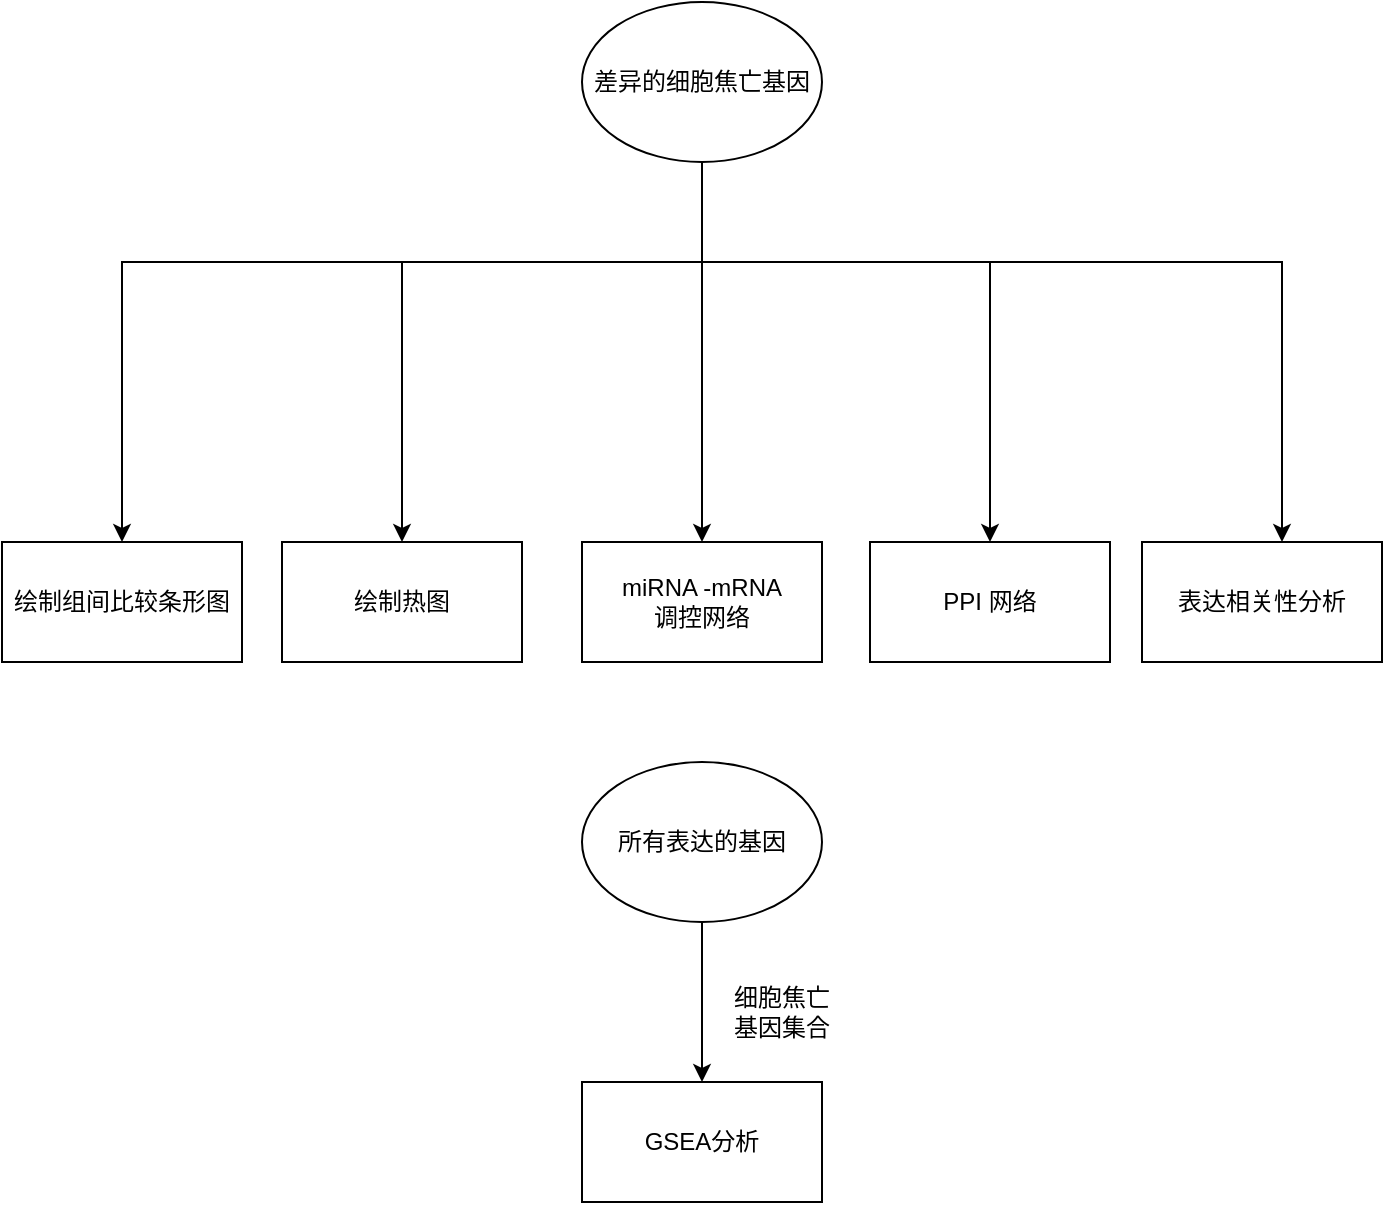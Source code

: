 <mxfile version="20.2.3" type="github">
  <diagram id="SdH8h33Is6mAPDRDJcAD" name="第 1 页">
    <mxGraphModel dx="1422" dy="762" grid="1" gridSize="10" guides="1" tooltips="1" connect="1" arrows="1" fold="1" page="1" pageScale="1" pageWidth="827" pageHeight="1169" math="0" shadow="0">
      <root>
        <mxCell id="0" />
        <mxCell id="1" parent="0" />
        <mxCell id="hQWNEwoph8FkXcu4VqdX-6" value="" style="edgeStyle=orthogonalEdgeStyle;rounded=0;orthogonalLoop=1;jettySize=auto;html=1;" edge="1" parent="1" source="hQWNEwoph8FkXcu4VqdX-4" target="hQWNEwoph8FkXcu4VqdX-5">
          <mxGeometry relative="1" as="geometry">
            <Array as="points">
              <mxPoint x="460" y="170" />
              <mxPoint x="310" y="170" />
            </Array>
          </mxGeometry>
        </mxCell>
        <mxCell id="hQWNEwoph8FkXcu4VqdX-8" value="" style="edgeStyle=orthogonalEdgeStyle;rounded=0;orthogonalLoop=1;jettySize=auto;html=1;" edge="1" parent="1" source="hQWNEwoph8FkXcu4VqdX-4" target="hQWNEwoph8FkXcu4VqdX-7">
          <mxGeometry relative="1" as="geometry" />
        </mxCell>
        <mxCell id="hQWNEwoph8FkXcu4VqdX-17" value="" style="edgeStyle=orthogonalEdgeStyle;rounded=0;orthogonalLoop=1;jettySize=auto;html=1;" edge="1" parent="1" source="hQWNEwoph8FkXcu4VqdX-4" target="hQWNEwoph8FkXcu4VqdX-16">
          <mxGeometry relative="1" as="geometry">
            <Array as="points">
              <mxPoint x="460" y="170" />
              <mxPoint x="604" y="170" />
            </Array>
          </mxGeometry>
        </mxCell>
        <mxCell id="hQWNEwoph8FkXcu4VqdX-19" value="" style="edgeStyle=orthogonalEdgeStyle;rounded=0;orthogonalLoop=1;jettySize=auto;html=1;" edge="1" parent="1" source="hQWNEwoph8FkXcu4VqdX-4" target="hQWNEwoph8FkXcu4VqdX-18">
          <mxGeometry relative="1" as="geometry">
            <Array as="points">
              <mxPoint x="460" y="170" />
              <mxPoint x="170" y="170" />
            </Array>
          </mxGeometry>
        </mxCell>
        <mxCell id="hQWNEwoph8FkXcu4VqdX-21" value="" style="edgeStyle=orthogonalEdgeStyle;rounded=0;orthogonalLoop=1;jettySize=auto;html=1;" edge="1" parent="1" source="hQWNEwoph8FkXcu4VqdX-4" target="hQWNEwoph8FkXcu4VqdX-20">
          <mxGeometry relative="1" as="geometry">
            <Array as="points">
              <mxPoint x="460" y="170" />
              <mxPoint x="750" y="170" />
            </Array>
          </mxGeometry>
        </mxCell>
        <mxCell id="hQWNEwoph8FkXcu4VqdX-4" value="差异的细胞焦亡基因" style="ellipse;whiteSpace=wrap;html=1;" vertex="1" parent="1">
          <mxGeometry x="400" y="40" width="120" height="80" as="geometry" />
        </mxCell>
        <mxCell id="hQWNEwoph8FkXcu4VqdX-5" value="绘制热图" style="whiteSpace=wrap;html=1;" vertex="1" parent="1">
          <mxGeometry x="250" y="310" width="120" height="60" as="geometry" />
        </mxCell>
        <mxCell id="hQWNEwoph8FkXcu4VqdX-7" value="miRNA -mRNA &lt;br&gt;调控网络" style="whiteSpace=wrap;html=1;" vertex="1" parent="1">
          <mxGeometry x="400" y="310" width="120" height="60" as="geometry" />
        </mxCell>
        <mxCell id="hQWNEwoph8FkXcu4VqdX-11" value="" style="edgeStyle=orthogonalEdgeStyle;rounded=0;orthogonalLoop=1;jettySize=auto;html=1;" edge="1" parent="1" source="hQWNEwoph8FkXcu4VqdX-9" target="hQWNEwoph8FkXcu4VqdX-10">
          <mxGeometry relative="1" as="geometry" />
        </mxCell>
        <mxCell id="hQWNEwoph8FkXcu4VqdX-9" value="所有表达的基因" style="ellipse;whiteSpace=wrap;html=1;" vertex="1" parent="1">
          <mxGeometry x="400" y="420" width="120" height="80" as="geometry" />
        </mxCell>
        <mxCell id="hQWNEwoph8FkXcu4VqdX-10" value="GSEA分析" style="whiteSpace=wrap;html=1;" vertex="1" parent="1">
          <mxGeometry x="400" y="580" width="120" height="60" as="geometry" />
        </mxCell>
        <mxCell id="hQWNEwoph8FkXcu4VqdX-12" value="细胞焦亡基因集合" style="text;html=1;strokeColor=none;fillColor=none;align=center;verticalAlign=middle;whiteSpace=wrap;rounded=0;" vertex="1" parent="1">
          <mxGeometry x="470" y="530" width="60" height="30" as="geometry" />
        </mxCell>
        <mxCell id="hQWNEwoph8FkXcu4VqdX-16" value="PPI 网络" style="whiteSpace=wrap;html=1;" vertex="1" parent="1">
          <mxGeometry x="544" y="310" width="120" height="60" as="geometry" />
        </mxCell>
        <mxCell id="hQWNEwoph8FkXcu4VqdX-18" value="绘制组间比较条形图" style="whiteSpace=wrap;html=1;" vertex="1" parent="1">
          <mxGeometry x="110" y="310" width="120" height="60" as="geometry" />
        </mxCell>
        <mxCell id="hQWNEwoph8FkXcu4VqdX-20" value="表达相关性分析" style="whiteSpace=wrap;html=1;" vertex="1" parent="1">
          <mxGeometry x="680" y="310" width="120" height="60" as="geometry" />
        </mxCell>
      </root>
    </mxGraphModel>
  </diagram>
</mxfile>
